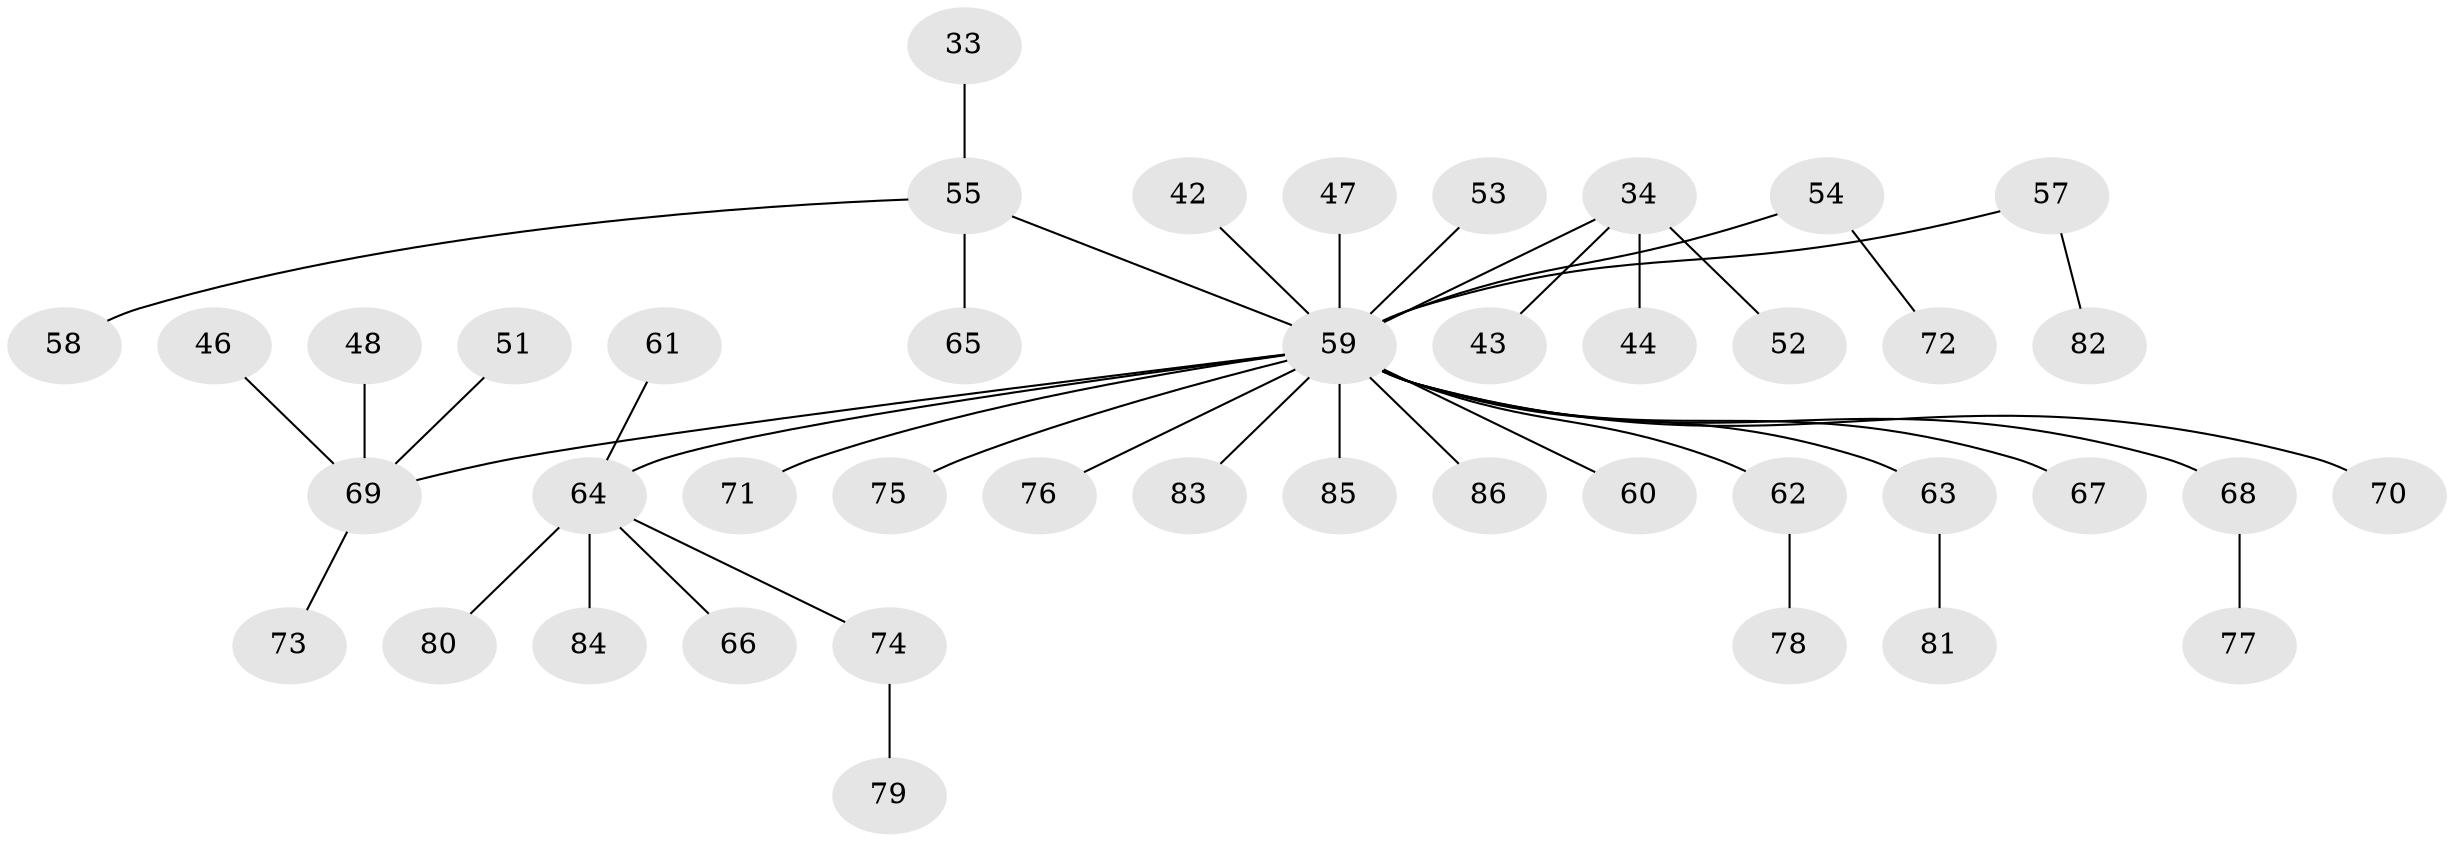 // original degree distribution, {3: 0.10465116279069768, 8: 0.011627906976744186, 6: 0.023255813953488372, 5: 0.05813953488372093, 4: 0.03488372093023256, 1: 0.5348837209302325, 2: 0.23255813953488372}
// Generated by graph-tools (version 1.1) at 2025/52/03/09/25 04:52:32]
// undirected, 43 vertices, 42 edges
graph export_dot {
graph [start="1"]
  node [color=gray90,style=filled];
  33;
  34;
  42;
  43;
  44;
  46;
  47;
  48;
  51;
  52;
  53;
  54;
  55 [super="+17+25+27"];
  57 [super="+16"];
  58;
  59 [super="+40+45+31+49+41+35+37"];
  60;
  61;
  62;
  63;
  64 [super="+19+50+56"];
  65;
  66;
  67;
  68;
  69 [super="+38"];
  70;
  71;
  72;
  73;
  74 [super="+18+22"];
  75;
  76;
  77;
  78;
  79;
  80;
  81;
  82;
  83;
  84;
  85;
  86;
  33 -- 55;
  34 -- 43;
  34 -- 44;
  34 -- 52;
  34 -- 59;
  42 -- 59;
  46 -- 69;
  47 -- 59;
  48 -- 69;
  51 -- 69;
  53 -- 59;
  54 -- 72;
  54 -- 59;
  55 -- 58;
  55 -- 65;
  55 -- 59;
  57 -- 82;
  57 -- 59;
  59 -- 71;
  59 -- 67;
  59 -- 70;
  59 -- 76;
  59 -- 63;
  59 -- 85;
  59 -- 60;
  59 -- 75;
  59 -- 62;
  59 -- 83;
  59 -- 86;
  59 -- 68;
  59 -- 69;
  59 -- 64;
  61 -- 64;
  62 -- 78;
  63 -- 81;
  64 -- 84;
  64 -- 80;
  64 -- 66;
  64 -- 74;
  68 -- 77;
  69 -- 73;
  74 -- 79;
}
